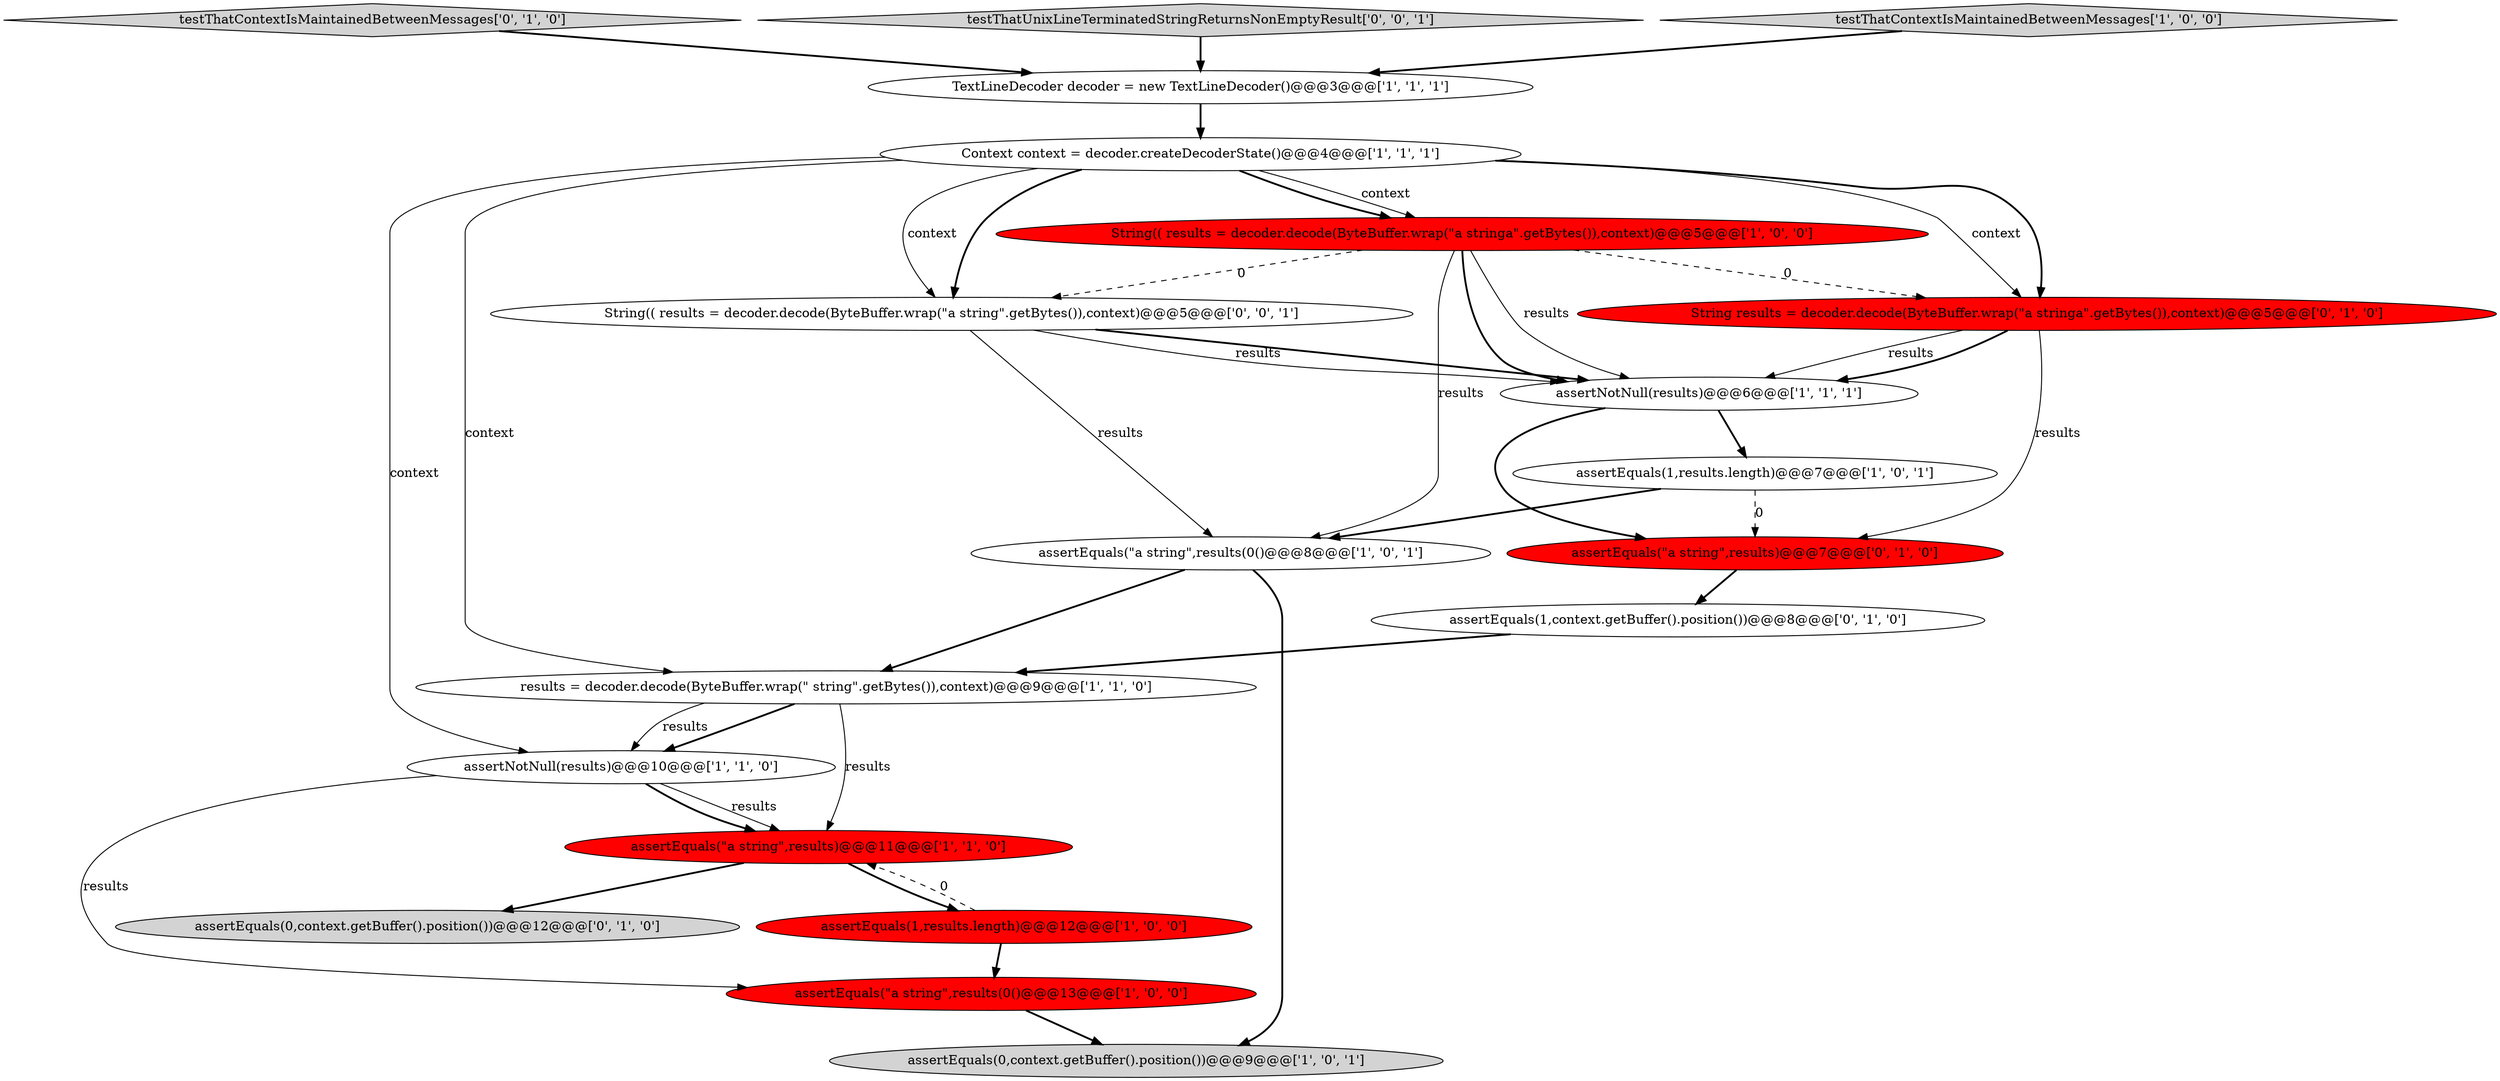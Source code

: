 digraph {
8 [style = filled, label = "results = decoder.decode(ByteBuffer.wrap(\" string\".getBytes()),context)@@@9@@@['1', '1', '0']", fillcolor = white, shape = ellipse image = "AAA0AAABBB1BBB"];
9 [style = filled, label = "assertEquals(0,context.getBuffer().position())@@@9@@@['1', '0', '1']", fillcolor = lightgray, shape = ellipse image = "AAA0AAABBB1BBB"];
10 [style = filled, label = "assertEquals(1,results.length)@@@12@@@['1', '0', '0']", fillcolor = red, shape = ellipse image = "AAA1AAABBB1BBB"];
1 [style = filled, label = "assertNotNull(results)@@@6@@@['1', '1', '1']", fillcolor = white, shape = ellipse image = "AAA0AAABBB1BBB"];
11 [style = filled, label = "assertEquals(1,results.length)@@@7@@@['1', '0', '1']", fillcolor = white, shape = ellipse image = "AAA0AAABBB1BBB"];
14 [style = filled, label = "testThatContextIsMaintainedBetweenMessages['0', '1', '0']", fillcolor = lightgray, shape = diamond image = "AAA0AAABBB2BBB"];
15 [style = filled, label = "String results = decoder.decode(ByteBuffer.wrap(\"a stringa\".getBytes()),context)@@@5@@@['0', '1', '0']", fillcolor = red, shape = ellipse image = "AAA1AAABBB2BBB"];
18 [style = filled, label = "String(( results = decoder.decode(ByteBuffer.wrap(\"a string\".getBytes()),context)@@@5@@@['0', '0', '1']", fillcolor = white, shape = ellipse image = "AAA0AAABBB3BBB"];
19 [style = filled, label = "testThatUnixLineTerminatedStringReturnsNonEmptyResult['0', '0', '1']", fillcolor = lightgray, shape = diamond image = "AAA0AAABBB3BBB"];
0 [style = filled, label = "String(( results = decoder.decode(ByteBuffer.wrap(\"a stringa\".getBytes()),context)@@@5@@@['1', '0', '0']", fillcolor = red, shape = ellipse image = "AAA1AAABBB1BBB"];
5 [style = filled, label = "assertEquals(\"a string\",results)@@@11@@@['1', '1', '0']", fillcolor = red, shape = ellipse image = "AAA1AAABBB1BBB"];
2 [style = filled, label = "TextLineDecoder decoder = new TextLineDecoder()@@@3@@@['1', '1', '1']", fillcolor = white, shape = ellipse image = "AAA0AAABBB1BBB"];
7 [style = filled, label = "Context context = decoder.createDecoderState()@@@4@@@['1', '1', '1']", fillcolor = white, shape = ellipse image = "AAA0AAABBB1BBB"];
6 [style = filled, label = "assertNotNull(results)@@@10@@@['1', '1', '0']", fillcolor = white, shape = ellipse image = "AAA0AAABBB1BBB"];
12 [style = filled, label = "assertEquals(\"a string\",results(0()@@@8@@@['1', '0', '1']", fillcolor = white, shape = ellipse image = "AAA0AAABBB1BBB"];
4 [style = filled, label = "testThatContextIsMaintainedBetweenMessages['1', '0', '0']", fillcolor = lightgray, shape = diamond image = "AAA0AAABBB1BBB"];
13 [style = filled, label = "assertEquals(0,context.getBuffer().position())@@@12@@@['0', '1', '0']", fillcolor = lightgray, shape = ellipse image = "AAA0AAABBB2BBB"];
17 [style = filled, label = "assertEquals(\"a string\",results)@@@7@@@['0', '1', '0']", fillcolor = red, shape = ellipse image = "AAA1AAABBB2BBB"];
3 [style = filled, label = "assertEquals(\"a string\",results(0()@@@13@@@['1', '0', '0']", fillcolor = red, shape = ellipse image = "AAA1AAABBB1BBB"];
16 [style = filled, label = "assertEquals(1,context.getBuffer().position())@@@8@@@['0', '1', '0']", fillcolor = white, shape = ellipse image = "AAA0AAABBB2BBB"];
5->10 [style = bold, label=""];
6->5 [style = solid, label="results"];
8->5 [style = solid, label="results"];
16->8 [style = bold, label=""];
0->12 [style = solid, label="results"];
7->8 [style = solid, label="context"];
15->1 [style = solid, label="results"];
0->15 [style = dashed, label="0"];
10->3 [style = bold, label=""];
7->0 [style = bold, label=""];
11->12 [style = bold, label=""];
8->6 [style = bold, label=""];
4->2 [style = bold, label=""];
19->2 [style = bold, label=""];
7->15 [style = solid, label="context"];
11->17 [style = dashed, label="0"];
18->12 [style = solid, label="results"];
12->9 [style = bold, label=""];
7->18 [style = solid, label="context"];
1->17 [style = bold, label=""];
1->11 [style = bold, label=""];
3->9 [style = bold, label=""];
15->17 [style = solid, label="results"];
6->5 [style = bold, label=""];
18->1 [style = bold, label=""];
12->8 [style = bold, label=""];
0->1 [style = bold, label=""];
5->13 [style = bold, label=""];
8->6 [style = solid, label="results"];
0->1 [style = solid, label="results"];
18->1 [style = solid, label="results"];
7->18 [style = bold, label=""];
0->18 [style = dashed, label="0"];
7->15 [style = bold, label=""];
14->2 [style = bold, label=""];
7->6 [style = solid, label="context"];
10->5 [style = dashed, label="0"];
2->7 [style = bold, label=""];
7->0 [style = solid, label="context"];
17->16 [style = bold, label=""];
6->3 [style = solid, label="results"];
15->1 [style = bold, label=""];
}
